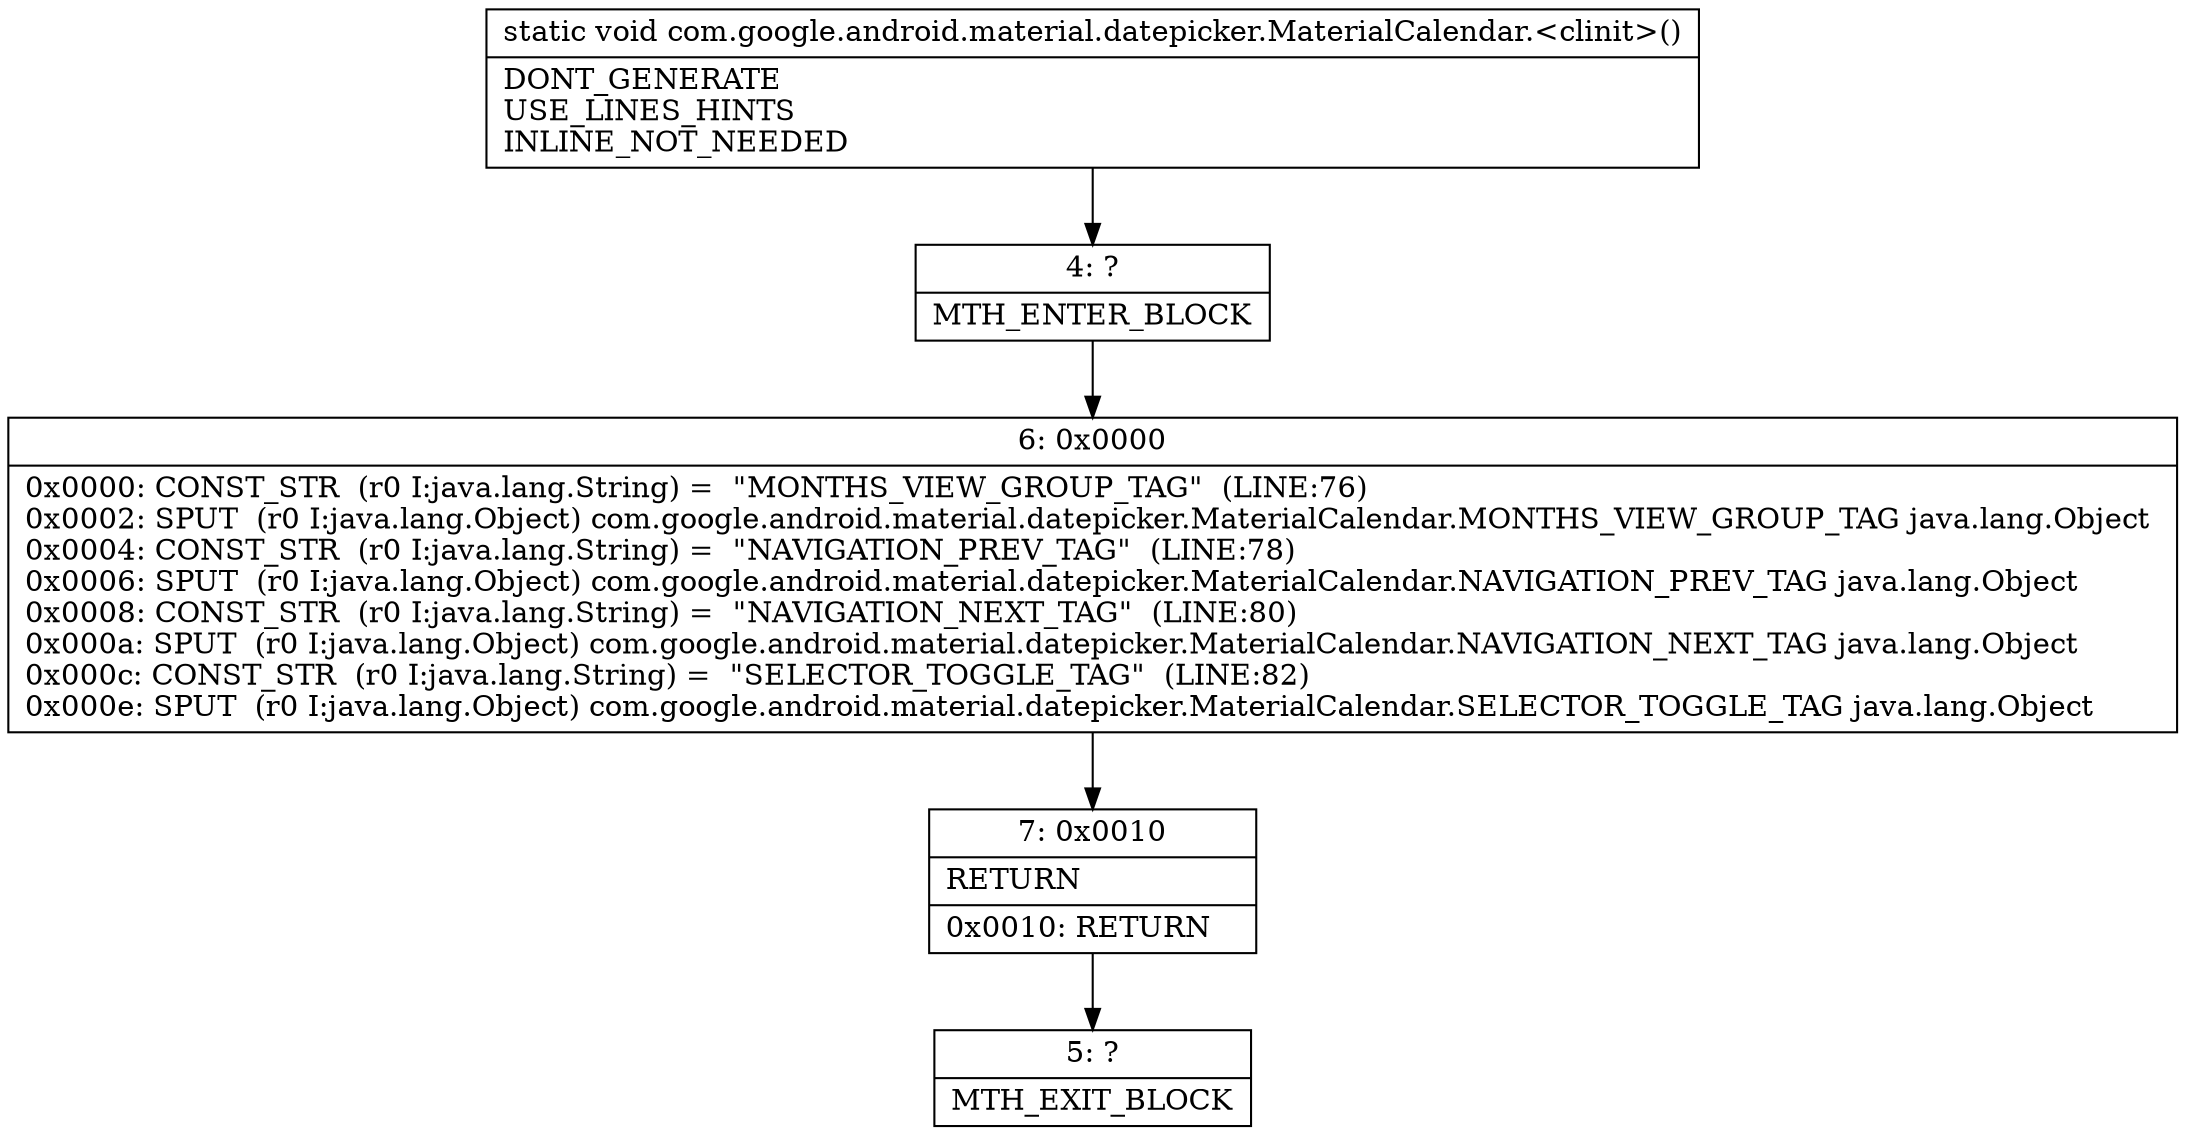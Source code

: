 digraph "CFG forcom.google.android.material.datepicker.MaterialCalendar.\<clinit\>()V" {
Node_4 [shape=record,label="{4\:\ ?|MTH_ENTER_BLOCK\l}"];
Node_6 [shape=record,label="{6\:\ 0x0000|0x0000: CONST_STR  (r0 I:java.lang.String) =  \"MONTHS_VIEW_GROUP_TAG\"  (LINE:76)\l0x0002: SPUT  (r0 I:java.lang.Object) com.google.android.material.datepicker.MaterialCalendar.MONTHS_VIEW_GROUP_TAG java.lang.Object \l0x0004: CONST_STR  (r0 I:java.lang.String) =  \"NAVIGATION_PREV_TAG\"  (LINE:78)\l0x0006: SPUT  (r0 I:java.lang.Object) com.google.android.material.datepicker.MaterialCalendar.NAVIGATION_PREV_TAG java.lang.Object \l0x0008: CONST_STR  (r0 I:java.lang.String) =  \"NAVIGATION_NEXT_TAG\"  (LINE:80)\l0x000a: SPUT  (r0 I:java.lang.Object) com.google.android.material.datepicker.MaterialCalendar.NAVIGATION_NEXT_TAG java.lang.Object \l0x000c: CONST_STR  (r0 I:java.lang.String) =  \"SELECTOR_TOGGLE_TAG\"  (LINE:82)\l0x000e: SPUT  (r0 I:java.lang.Object) com.google.android.material.datepicker.MaterialCalendar.SELECTOR_TOGGLE_TAG java.lang.Object \l}"];
Node_7 [shape=record,label="{7\:\ 0x0010|RETURN\l|0x0010: RETURN   \l}"];
Node_5 [shape=record,label="{5\:\ ?|MTH_EXIT_BLOCK\l}"];
MethodNode[shape=record,label="{static void com.google.android.material.datepicker.MaterialCalendar.\<clinit\>()  | DONT_GENERATE\lUSE_LINES_HINTS\lINLINE_NOT_NEEDED\l}"];
MethodNode -> Node_4;Node_4 -> Node_6;
Node_6 -> Node_7;
Node_7 -> Node_5;
}

